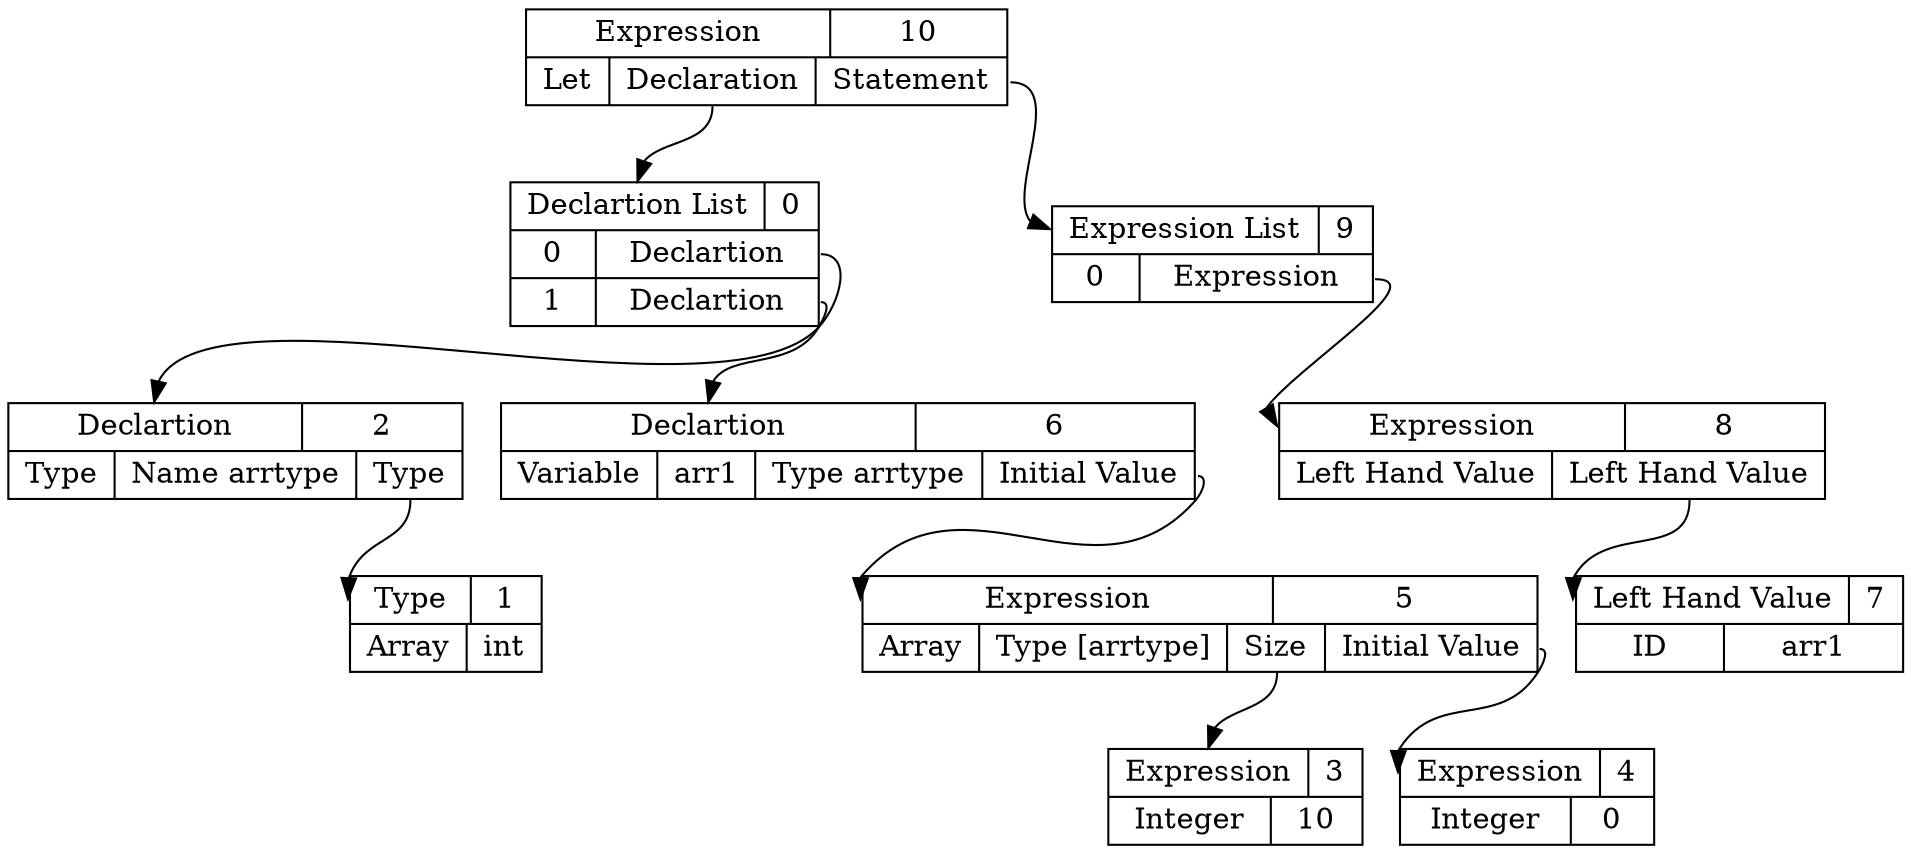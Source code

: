 digraph ast {
10 [shape=record, label="{ { <ptr> Expression | 10 } |{ Let | <dec> Declaration | <stmt> Statement } } "];
2 [shape=record, label="{ { <ptr> Declartion | 2 } | {Type | Name arrtype | <ty> Type } }"];
1 [shape=record, label="{ { <ptr> Type | 1 } | { Array | int } } "];
2:ty -> 1:ptr;
0:pos0 -> 2:ptr;
6 [shape=record, label="{ { <ptr> Declartion | 6 } | {Variable | arr1 | Type arrtype | <initval> Initial Value } }"];
5 [shape=record, label="{ { <ptr> Expression | 5 } |{ Array | Type [arrtype] | <sz> Size | <ival> Initial Value} } "];
3 [shape=record, label="{ { <ptr> Expression | 3 } |{ Integer | 10 } }"];
5:sz -> 3:ptr
4 [shape=record, label="{ { <ptr> Expression | 4 } |{ Integer | 0 } }"];
5:ival -> 4:ptr
6:initval -> 5:ptr;
0:pos1 -> 6:ptr;
0 [shape=record, label="{ { <ptr> Declartion List | 0 } | { 0 | <pos0> Declartion }| { 1 | <pos1> Declartion } }"];
10:dec -> 0:ptr
8 [shape=record, label="{ { <ptr> Expression | 8 } |{ Left Hand Value | <lval> Left Hand Value} }"];
7 [shape=record, label="{ { <ptr> Left Hand Value | 7 } | { ID | arr1 } } "];
8:lval -> 7:ptr
9:pos0 -> 8:ptr;
9 [shape=record, label="{ { <ptr> Expression List | 9 } | { 0 | <pos0> Expression } }"];
10:stmt -> 9:ptr
}
